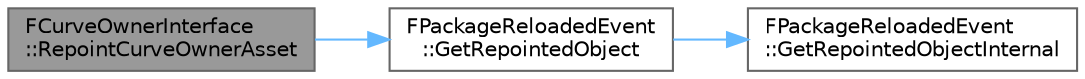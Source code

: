 digraph "FCurveOwnerInterface::RepointCurveOwnerAsset"
{
 // INTERACTIVE_SVG=YES
 // LATEX_PDF_SIZE
  bgcolor="transparent";
  edge [fontname=Helvetica,fontsize=10,labelfontname=Helvetica,labelfontsize=10];
  node [fontname=Helvetica,fontsize=10,shape=box,height=0.2,width=0.4];
  rankdir="LR";
  Node1 [id="Node000001",label="FCurveOwnerInterface\l::RepointCurveOwnerAsset",height=0.2,width=0.4,color="gray40", fillcolor="grey60", style="filled", fontcolor="black",tooltip="Default implementation of RepointCurveOwner that can be used with UObject based types that inherit FC..."];
  Node1 -> Node2 [id="edge1_Node000001_Node000002",color="steelblue1",style="solid",tooltip=" "];
  Node2 [id="Node000002",label="FPackageReloadedEvent\l::GetRepointedObject",height=0.2,width=0.4,color="grey40", fillcolor="white", style="filled",URL="$d5/df7/classFPackageReloadedEvent.html#aa04843720e5d51ad1e9323d44d9443b3",tooltip="Given an object pointer, check to see if it needs to be repointed to an object in the new package,..."];
  Node2 -> Node3 [id="edge2_Node000002_Node000003",color="steelblue1",style="solid",tooltip=" "];
  Node3 [id="Node000003",label="FPackageReloadedEvent\l::GetRepointedObjectInternal",height=0.2,width=0.4,color="grey40", fillcolor="white", style="filled",URL="$d5/df7/classFPackageReloadedEvent.html#a441d3b53fa7c3e45f69829cd2950d36e",tooltip=" "];
}
